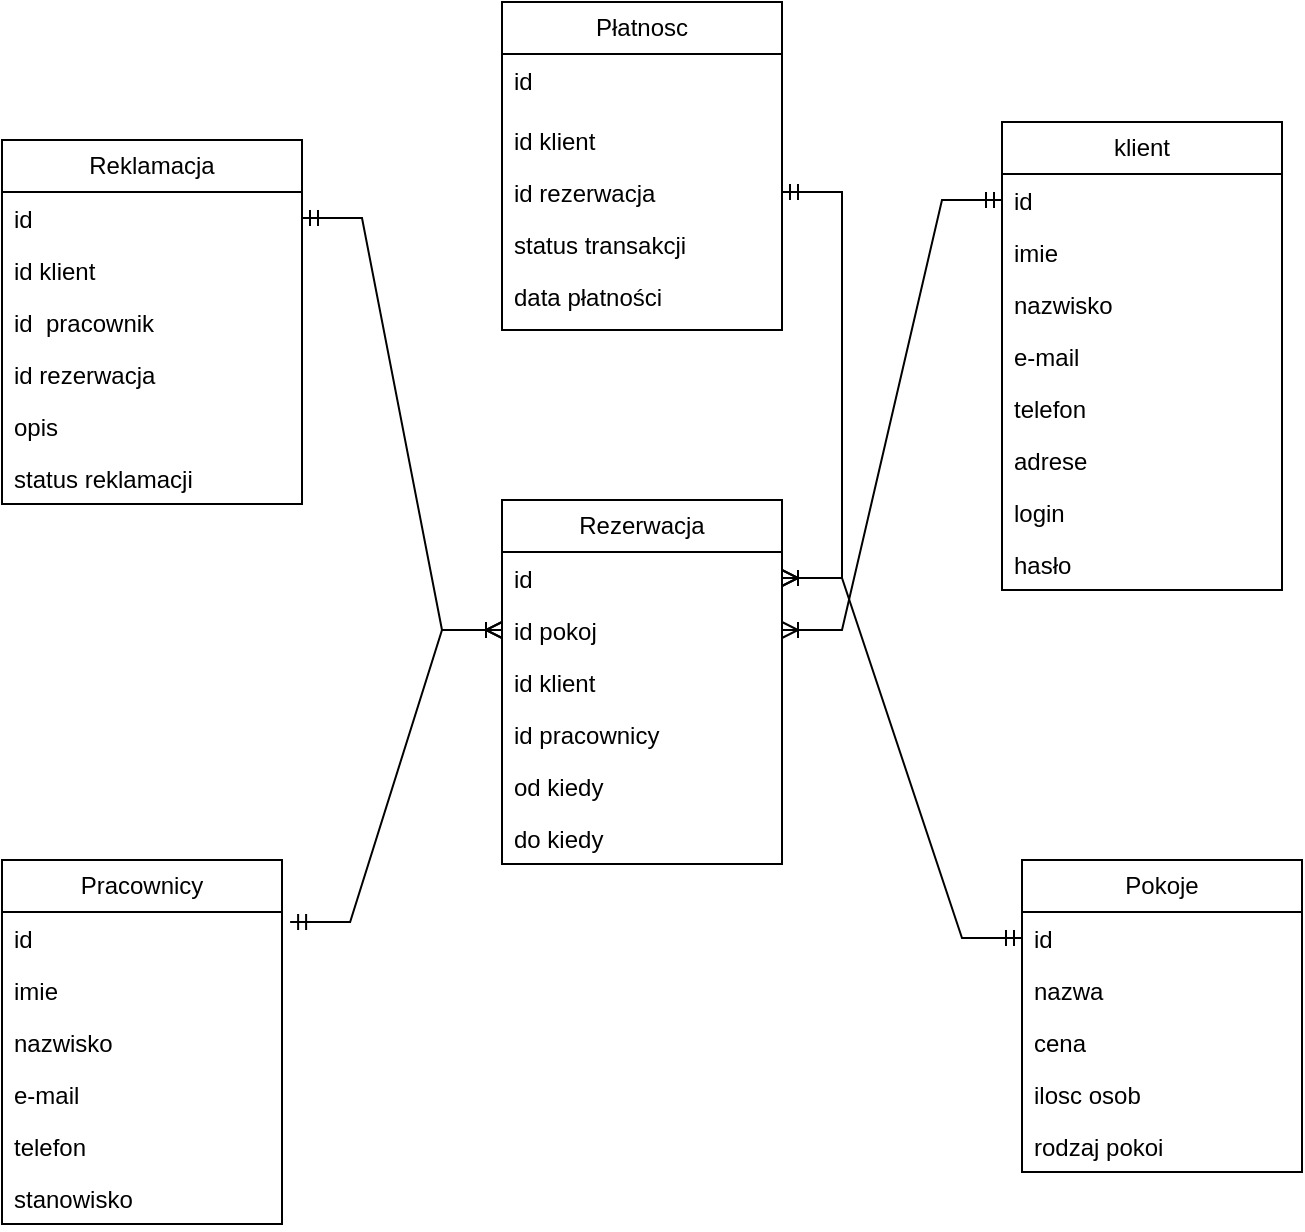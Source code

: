 <mxfile version="21.0.8" type="device"><diagram name="Strona-1" id="BfX5lzyRIZ5PYU9_DxdY"><mxGraphModel dx="810" dy="788" grid="1" gridSize="10" guides="1" tooltips="1" connect="1" arrows="1" fold="1" page="1" pageScale="1" pageWidth="827" pageHeight="1169" math="0" shadow="0"><root><mxCell id="0"/><mxCell id="1" parent="0"/><mxCell id="jEdVu5LNA6vv9fMwQTxF-1" value="Reklamacja" style="swimlane;fontStyle=0;childLayout=stackLayout;horizontal=1;startSize=26;fillColor=none;horizontalStack=0;resizeParent=1;resizeParentMax=0;resizeLast=0;collapsible=1;marginBottom=0;whiteSpace=wrap;html=1;" parent="1" vertex="1"><mxGeometry x="80" y="490" width="150" height="182" as="geometry"/></mxCell><mxCell id="jEdVu5LNA6vv9fMwQTxF-30" value="id&lt;br&gt;" style="text;strokeColor=none;fillColor=none;align=left;verticalAlign=top;spacingLeft=4;spacingRight=4;overflow=hidden;rotatable=0;points=[[0,0.5],[1,0.5]];portConstraint=eastwest;whiteSpace=wrap;html=1;" parent="jEdVu5LNA6vv9fMwQTxF-1" vertex="1"><mxGeometry y="26" width="150" height="26" as="geometry"/></mxCell><mxCell id="jEdVu5LNA6vv9fMwQTxF-2" value="id klient&lt;br&gt;" style="text;strokeColor=none;fillColor=none;align=left;verticalAlign=top;spacingLeft=4;spacingRight=4;overflow=hidden;rotatable=0;points=[[0,0.5],[1,0.5]];portConstraint=eastwest;whiteSpace=wrap;html=1;" parent="jEdVu5LNA6vv9fMwQTxF-1" vertex="1"><mxGeometry y="52" width="150" height="26" as="geometry"/></mxCell><mxCell id="jEdVu5LNA6vv9fMwQTxF-3" value="id&amp;nbsp; pracownik&lt;span style=&quot;white-space: pre;&quot;&gt;&#9;&lt;/span&gt;&lt;span style=&quot;white-space: pre;&quot;&gt;&#9;&lt;/span&gt;" style="text;strokeColor=none;fillColor=none;align=left;verticalAlign=top;spacingLeft=4;spacingRight=4;overflow=hidden;rotatable=0;points=[[0,0.5],[1,0.5]];portConstraint=eastwest;whiteSpace=wrap;html=1;" parent="jEdVu5LNA6vv9fMwQTxF-1" vertex="1"><mxGeometry y="78" width="150" height="26" as="geometry"/></mxCell><mxCell id="jEdVu5LNA6vv9fMwQTxF-21" value="id rezerwacja" style="text;strokeColor=none;fillColor=none;align=left;verticalAlign=top;spacingLeft=4;spacingRight=4;overflow=hidden;rotatable=0;points=[[0,0.5],[1,0.5]];portConstraint=eastwest;whiteSpace=wrap;html=1;" parent="jEdVu5LNA6vv9fMwQTxF-1" vertex="1"><mxGeometry y="104" width="150" height="26" as="geometry"/></mxCell><mxCell id="jEdVu5LNA6vv9fMwQTxF-4" value="opis&lt;br&gt;" style="text;strokeColor=none;fillColor=none;align=left;verticalAlign=top;spacingLeft=4;spacingRight=4;overflow=hidden;rotatable=0;points=[[0,0.5],[1,0.5]];portConstraint=eastwest;whiteSpace=wrap;html=1;" parent="jEdVu5LNA6vv9fMwQTxF-1" vertex="1"><mxGeometry y="130" width="150" height="26" as="geometry"/></mxCell><mxCell id="5QsctvSGu3nt2GehENdR-13" value="status reklamacji" style="text;strokeColor=none;fillColor=none;align=left;verticalAlign=top;spacingLeft=4;spacingRight=4;overflow=hidden;rotatable=0;points=[[0,0.5],[1,0.5]];portConstraint=eastwest;whiteSpace=wrap;html=1;" vertex="1" parent="jEdVu5LNA6vv9fMwQTxF-1"><mxGeometry y="156" width="150" height="26" as="geometry"/></mxCell><mxCell id="jEdVu5LNA6vv9fMwQTxF-5" value="klient" style="swimlane;fontStyle=0;childLayout=stackLayout;horizontal=1;startSize=26;fillColor=none;horizontalStack=0;resizeParent=1;resizeParentMax=0;resizeLast=0;collapsible=1;marginBottom=0;whiteSpace=wrap;html=1;" parent="1" vertex="1"><mxGeometry x="580" y="481" width="140" height="234" as="geometry"/></mxCell><mxCell id="5QsctvSGu3nt2GehENdR-7" value="id" style="text;strokeColor=none;fillColor=none;align=left;verticalAlign=top;spacingLeft=4;spacingRight=4;overflow=hidden;rotatable=0;points=[[0,0.5],[1,0.5]];portConstraint=eastwest;whiteSpace=wrap;html=1;" vertex="1" parent="jEdVu5LNA6vv9fMwQTxF-5"><mxGeometry y="26" width="140" height="26" as="geometry"/></mxCell><mxCell id="jEdVu5LNA6vv9fMwQTxF-7" value="imie" style="text;strokeColor=none;fillColor=none;align=left;verticalAlign=top;spacingLeft=4;spacingRight=4;overflow=hidden;rotatable=0;points=[[0,0.5],[1,0.5]];portConstraint=eastwest;whiteSpace=wrap;html=1;" parent="jEdVu5LNA6vv9fMwQTxF-5" vertex="1"><mxGeometry y="52" width="140" height="26" as="geometry"/></mxCell><mxCell id="jEdVu5LNA6vv9fMwQTxF-8" value="nazwisko" style="text;strokeColor=none;fillColor=none;align=left;verticalAlign=top;spacingLeft=4;spacingRight=4;overflow=hidden;rotatable=0;points=[[0,0.5],[1,0.5]];portConstraint=eastwest;whiteSpace=wrap;html=1;" parent="jEdVu5LNA6vv9fMwQTxF-5" vertex="1"><mxGeometry y="78" width="140" height="26" as="geometry"/></mxCell><mxCell id="jEdVu5LNA6vv9fMwQTxF-24" value="e-mail" style="text;strokeColor=none;fillColor=none;align=left;verticalAlign=top;spacingLeft=4;spacingRight=4;overflow=hidden;rotatable=0;points=[[0,0.5],[1,0.5]];portConstraint=eastwest;whiteSpace=wrap;html=1;" parent="jEdVu5LNA6vv9fMwQTxF-5" vertex="1"><mxGeometry y="104" width="140" height="26" as="geometry"/></mxCell><mxCell id="jEdVu5LNA6vv9fMwQTxF-23" value="telefon" style="text;strokeColor=none;fillColor=none;align=left;verticalAlign=top;spacingLeft=4;spacingRight=4;overflow=hidden;rotatable=0;points=[[0,0.5],[1,0.5]];portConstraint=eastwest;whiteSpace=wrap;html=1;" parent="jEdVu5LNA6vv9fMwQTxF-5" vertex="1"><mxGeometry y="130" width="140" height="26" as="geometry"/></mxCell><mxCell id="jEdVu5LNA6vv9fMwQTxF-25" value="adrese" style="text;strokeColor=none;fillColor=none;align=left;verticalAlign=top;spacingLeft=4;spacingRight=4;overflow=hidden;rotatable=0;points=[[0,0.5],[1,0.5]];portConstraint=eastwest;whiteSpace=wrap;html=1;" parent="jEdVu5LNA6vv9fMwQTxF-5" vertex="1"><mxGeometry y="156" width="140" height="26" as="geometry"/></mxCell><mxCell id="5QsctvSGu3nt2GehENdR-14" value="login" style="text;strokeColor=none;fillColor=none;align=left;verticalAlign=top;spacingLeft=4;spacingRight=4;overflow=hidden;rotatable=0;points=[[0,0.5],[1,0.5]];portConstraint=eastwest;whiteSpace=wrap;html=1;" vertex="1" parent="jEdVu5LNA6vv9fMwQTxF-5"><mxGeometry y="182" width="140" height="26" as="geometry"/></mxCell><mxCell id="5QsctvSGu3nt2GehENdR-15" value="hasło" style="text;strokeColor=none;fillColor=none;align=left;verticalAlign=top;spacingLeft=4;spacingRight=4;overflow=hidden;rotatable=0;points=[[0,0.5],[1,0.5]];portConstraint=eastwest;whiteSpace=wrap;html=1;" vertex="1" parent="jEdVu5LNA6vv9fMwQTxF-5"><mxGeometry y="208" width="140" height="26" as="geometry"/></mxCell><mxCell id="jEdVu5LNA6vv9fMwQTxF-9" value="Pracownicy" style="swimlane;fontStyle=0;childLayout=stackLayout;horizontal=1;startSize=26;fillColor=none;horizontalStack=0;resizeParent=1;resizeParentMax=0;resizeLast=0;collapsible=1;marginBottom=0;whiteSpace=wrap;html=1;" parent="1" vertex="1"><mxGeometry x="80" y="850" width="140" height="182" as="geometry"/></mxCell><mxCell id="jEdVu5LNA6vv9fMwQTxF-12" value="id&lt;br&gt;" style="text;strokeColor=none;fillColor=none;align=left;verticalAlign=top;spacingLeft=4;spacingRight=4;overflow=hidden;rotatable=0;points=[[0,0.5],[1,0.5]];portConstraint=eastwest;whiteSpace=wrap;html=1;" parent="jEdVu5LNA6vv9fMwQTxF-9" vertex="1"><mxGeometry y="26" width="140" height="26" as="geometry"/></mxCell><mxCell id="jEdVu5LNA6vv9fMwQTxF-10" value="imie" style="text;strokeColor=none;fillColor=none;align=left;verticalAlign=top;spacingLeft=4;spacingRight=4;overflow=hidden;rotatable=0;points=[[0,0.5],[1,0.5]];portConstraint=eastwest;whiteSpace=wrap;html=1;" parent="jEdVu5LNA6vv9fMwQTxF-9" vertex="1"><mxGeometry y="52" width="140" height="26" as="geometry"/></mxCell><mxCell id="jEdVu5LNA6vv9fMwQTxF-27" value="nazwisko" style="text;strokeColor=none;fillColor=none;align=left;verticalAlign=top;spacingLeft=4;spacingRight=4;overflow=hidden;rotatable=0;points=[[0,0.5],[1,0.5]];portConstraint=eastwest;whiteSpace=wrap;html=1;" parent="jEdVu5LNA6vv9fMwQTxF-9" vertex="1"><mxGeometry y="78" width="140" height="26" as="geometry"/></mxCell><mxCell id="jEdVu5LNA6vv9fMwQTxF-26" value="e-mail" style="text;strokeColor=none;fillColor=none;align=left;verticalAlign=top;spacingLeft=4;spacingRight=4;overflow=hidden;rotatable=0;points=[[0,0.5],[1,0.5]];portConstraint=eastwest;whiteSpace=wrap;html=1;" parent="jEdVu5LNA6vv9fMwQTxF-9" vertex="1"><mxGeometry y="104" width="140" height="26" as="geometry"/></mxCell><mxCell id="jEdVu5LNA6vv9fMwQTxF-11" value="telefon" style="text;strokeColor=none;fillColor=none;align=left;verticalAlign=top;spacingLeft=4;spacingRight=4;overflow=hidden;rotatable=0;points=[[0,0.5],[1,0.5]];portConstraint=eastwest;whiteSpace=wrap;html=1;" parent="jEdVu5LNA6vv9fMwQTxF-9" vertex="1"><mxGeometry y="130" width="140" height="26" as="geometry"/></mxCell><mxCell id="5QsctvSGu3nt2GehENdR-10" value="stanowisko" style="text;strokeColor=none;fillColor=none;align=left;verticalAlign=top;spacingLeft=4;spacingRight=4;overflow=hidden;rotatable=0;points=[[0,0.5],[1,0.5]];portConstraint=eastwest;whiteSpace=wrap;html=1;" vertex="1" parent="jEdVu5LNA6vv9fMwQTxF-9"><mxGeometry y="156" width="140" height="26" as="geometry"/></mxCell><mxCell id="jEdVu5LNA6vv9fMwQTxF-13" value="Pokoje" style="swimlane;fontStyle=0;childLayout=stackLayout;horizontal=1;startSize=26;fillColor=none;horizontalStack=0;resizeParent=1;resizeParentMax=0;resizeLast=0;collapsible=1;marginBottom=0;whiteSpace=wrap;html=1;" parent="1" vertex="1"><mxGeometry x="590" y="850" width="140" height="156" as="geometry"/></mxCell><mxCell id="jEdVu5LNA6vv9fMwQTxF-14" value="id" style="text;strokeColor=none;fillColor=none;align=left;verticalAlign=top;spacingLeft=4;spacingRight=4;overflow=hidden;rotatable=0;points=[[0,0.5],[1,0.5]];portConstraint=eastwest;whiteSpace=wrap;html=1;" parent="jEdVu5LNA6vv9fMwQTxF-13" vertex="1"><mxGeometry y="26" width="140" height="26" as="geometry"/></mxCell><mxCell id="jEdVu5LNA6vv9fMwQTxF-15" value="nazwa" style="text;strokeColor=none;fillColor=none;align=left;verticalAlign=top;spacingLeft=4;spacingRight=4;overflow=hidden;rotatable=0;points=[[0,0.5],[1,0.5]];portConstraint=eastwest;whiteSpace=wrap;html=1;" parent="jEdVu5LNA6vv9fMwQTxF-13" vertex="1"><mxGeometry y="52" width="140" height="26" as="geometry"/></mxCell><mxCell id="jEdVu5LNA6vv9fMwQTxF-16" value="cena" style="text;strokeColor=none;fillColor=none;align=left;verticalAlign=top;spacingLeft=4;spacingRight=4;overflow=hidden;rotatable=0;points=[[0,0.5],[1,0.5]];portConstraint=eastwest;whiteSpace=wrap;html=1;" parent="jEdVu5LNA6vv9fMwQTxF-13" vertex="1"><mxGeometry y="78" width="140" height="26" as="geometry"/></mxCell><mxCell id="5QsctvSGu3nt2GehENdR-3" value="ilosc osob&lt;br&gt;" style="text;strokeColor=none;fillColor=none;align=left;verticalAlign=top;spacingLeft=4;spacingRight=4;overflow=hidden;rotatable=0;points=[[0,0.5],[1,0.5]];portConstraint=eastwest;whiteSpace=wrap;html=1;" vertex="1" parent="jEdVu5LNA6vv9fMwQTxF-13"><mxGeometry y="104" width="140" height="26" as="geometry"/></mxCell><mxCell id="5QsctvSGu3nt2GehENdR-6" value="rodzaj pokoi" style="text;strokeColor=none;fillColor=none;align=left;verticalAlign=top;spacingLeft=4;spacingRight=4;overflow=hidden;rotatable=0;points=[[0,0.5],[1,0.5]];portConstraint=eastwest;whiteSpace=wrap;html=1;" vertex="1" parent="jEdVu5LNA6vv9fMwQTxF-13"><mxGeometry y="130" width="140" height="26" as="geometry"/></mxCell><mxCell id="jEdVu5LNA6vv9fMwQTxF-17" value="Rezerwacja" style="swimlane;fontStyle=0;childLayout=stackLayout;horizontal=1;startSize=26;fillColor=none;horizontalStack=0;resizeParent=1;resizeParentMax=0;resizeLast=0;collapsible=1;marginBottom=0;whiteSpace=wrap;html=1;" parent="1" vertex="1"><mxGeometry x="330" y="670" width="140" height="182" as="geometry"/></mxCell><mxCell id="jEdVu5LNA6vv9fMwQTxF-18" value="id" style="text;strokeColor=none;fillColor=none;align=left;verticalAlign=top;spacingLeft=4;spacingRight=4;overflow=hidden;rotatable=0;points=[[0,0.5],[1,0.5]];portConstraint=eastwest;whiteSpace=wrap;html=1;" parent="jEdVu5LNA6vv9fMwQTxF-17" vertex="1"><mxGeometry y="26" width="140" height="26" as="geometry"/></mxCell><mxCell id="jEdVu5LNA6vv9fMwQTxF-29" value="id pokoj" style="text;strokeColor=none;fillColor=none;align=left;verticalAlign=top;spacingLeft=4;spacingRight=4;overflow=hidden;rotatable=0;points=[[0,0.5],[1,0.5]];portConstraint=eastwest;whiteSpace=wrap;html=1;" parent="jEdVu5LNA6vv9fMwQTxF-17" vertex="1"><mxGeometry y="52" width="140" height="26" as="geometry"/></mxCell><mxCell id="5QsctvSGu3nt2GehENdR-21" value="id klient" style="text;strokeColor=none;fillColor=none;align=left;verticalAlign=top;spacingLeft=4;spacingRight=4;overflow=hidden;rotatable=0;points=[[0,0.5],[1,0.5]];portConstraint=eastwest;whiteSpace=wrap;html=1;" vertex="1" parent="jEdVu5LNA6vv9fMwQTxF-17"><mxGeometry y="78" width="140" height="26" as="geometry"/></mxCell><mxCell id="jEdVu5LNA6vv9fMwQTxF-19" value="id pracownicy" style="text;strokeColor=none;fillColor=none;align=left;verticalAlign=top;spacingLeft=4;spacingRight=4;overflow=hidden;rotatable=0;points=[[0,0.5],[1,0.5]];portConstraint=eastwest;whiteSpace=wrap;html=1;" parent="jEdVu5LNA6vv9fMwQTxF-17" vertex="1"><mxGeometry y="104" width="140" height="26" as="geometry"/></mxCell><mxCell id="5QsctvSGu3nt2GehENdR-16" value="od kiedy" style="text;strokeColor=none;fillColor=none;align=left;verticalAlign=top;spacingLeft=4;spacingRight=4;overflow=hidden;rotatable=0;points=[[0,0.5],[1,0.5]];portConstraint=eastwest;whiteSpace=wrap;html=1;" vertex="1" parent="jEdVu5LNA6vv9fMwQTxF-17"><mxGeometry y="130" width="140" height="26" as="geometry"/></mxCell><mxCell id="5QsctvSGu3nt2GehENdR-17" value="do kiedy" style="text;strokeColor=none;fillColor=none;align=left;verticalAlign=top;spacingLeft=4;spacingRight=4;overflow=hidden;rotatable=0;points=[[0,0.5],[1,0.5]];portConstraint=eastwest;whiteSpace=wrap;html=1;" vertex="1" parent="jEdVu5LNA6vv9fMwQTxF-17"><mxGeometry y="156" width="140" height="26" as="geometry"/></mxCell><mxCell id="5QsctvSGu3nt2GehENdR-8" value="" style="edgeStyle=entityRelationEdgeStyle;fontSize=12;html=1;endArrow=ERoneToMany;startArrow=ERmandOne;rounded=0;entryX=0;entryY=0.5;entryDx=0;entryDy=0;exitX=1.029;exitY=0.192;exitDx=0;exitDy=0;exitPerimeter=0;" edge="1" parent="1" source="jEdVu5LNA6vv9fMwQTxF-12" target="jEdVu5LNA6vv9fMwQTxF-29"><mxGeometry width="100" height="100" relative="1" as="geometry"><mxPoint x="320" y="590" as="sourcePoint"/><mxPoint x="420" y="490" as="targetPoint"/></mxGeometry></mxCell><mxCell id="5QsctvSGu3nt2GehENdR-9" value="" style="edgeStyle=entityRelationEdgeStyle;fontSize=12;html=1;endArrow=ERoneToMany;startArrow=ERmandOne;rounded=0;entryX=1;entryY=0.5;entryDx=0;entryDy=0;exitX=0;exitY=0.5;exitDx=0;exitDy=0;" edge="1" parent="1" source="5QsctvSGu3nt2GehENdR-7" target="jEdVu5LNA6vv9fMwQTxF-29"><mxGeometry width="100" height="100" relative="1" as="geometry"><mxPoint x="364" y="616" as="sourcePoint"/><mxPoint x="470" y="470" as="targetPoint"/></mxGeometry></mxCell><mxCell id="5QsctvSGu3nt2GehENdR-11" value="" style="edgeStyle=entityRelationEdgeStyle;fontSize=12;html=1;endArrow=ERoneToMany;startArrow=ERmandOne;rounded=0;entryX=1;entryY=0.5;entryDx=0;entryDy=0;exitX=0;exitY=0.5;exitDx=0;exitDy=0;" edge="1" parent="1" source="jEdVu5LNA6vv9fMwQTxF-14" target="jEdVu5LNA6vv9fMwQTxF-18"><mxGeometry width="100" height="100" relative="1" as="geometry"><mxPoint x="347" y="1056" as="sourcePoint"/><mxPoint x="453" y="910" as="targetPoint"/></mxGeometry></mxCell><mxCell id="5QsctvSGu3nt2GehENdR-12" value="" style="edgeStyle=entityRelationEdgeStyle;fontSize=12;html=1;endArrow=ERoneToMany;startArrow=ERmandOne;rounded=0;exitX=1;exitY=0.5;exitDx=0;exitDy=0;" edge="1" parent="1" source="jEdVu5LNA6vv9fMwQTxF-30" target="jEdVu5LNA6vv9fMwQTxF-29"><mxGeometry width="100" height="100" relative="1" as="geometry"><mxPoint x="308" y="576" as="sourcePoint"/><mxPoint x="330" y="730" as="targetPoint"/></mxGeometry></mxCell><mxCell id="5QsctvSGu3nt2GehENdR-25" value="Płatnosc" style="swimlane;fontStyle=0;childLayout=stackLayout;horizontal=1;startSize=26;fillColor=none;horizontalStack=0;resizeParent=1;resizeParentMax=0;resizeLast=0;collapsible=1;marginBottom=0;whiteSpace=wrap;html=1;" vertex="1" parent="1"><mxGeometry x="330" y="421" width="140" height="164" as="geometry"/></mxCell><mxCell id="5QsctvSGu3nt2GehENdR-19" value="id" style="text;strokeColor=none;fillColor=none;align=left;verticalAlign=top;spacingLeft=4;spacingRight=4;overflow=hidden;rotatable=0;points=[[0,0.5],[1,0.5]];portConstraint=eastwest;whiteSpace=wrap;html=1;" vertex="1" parent="5QsctvSGu3nt2GehENdR-25"><mxGeometry y="26" width="140" height="30" as="geometry"/></mxCell><mxCell id="jEdVu5LNA6vv9fMwQTxF-20" value="id klient" style="text;strokeColor=none;fillColor=none;align=left;verticalAlign=top;spacingLeft=4;spacingRight=4;overflow=hidden;rotatable=0;points=[[0,0.5],[1,0.5]];portConstraint=eastwest;whiteSpace=wrap;html=1;" parent="5QsctvSGu3nt2GehENdR-25" vertex="1"><mxGeometry y="56" width="140" height="26" as="geometry"/></mxCell><mxCell id="5QsctvSGu3nt2GehENdR-23" value="id rezerwacja" style="text;strokeColor=none;fillColor=none;align=left;verticalAlign=top;spacingLeft=4;spacingRight=4;overflow=hidden;rotatable=0;points=[[0,0.5],[1,0.5]];portConstraint=eastwest;whiteSpace=wrap;html=1;" vertex="1" parent="5QsctvSGu3nt2GehENdR-25"><mxGeometry y="82" width="140" height="26" as="geometry"/></mxCell><mxCell id="5QsctvSGu3nt2GehENdR-20" value="status transakcji" style="text;strokeColor=none;fillColor=none;align=left;verticalAlign=top;spacingLeft=4;spacingRight=4;overflow=hidden;rotatable=0;points=[[0,0.5],[1,0.5]];portConstraint=eastwest;whiteSpace=wrap;html=1;" vertex="1" parent="5QsctvSGu3nt2GehENdR-25"><mxGeometry y="108" width="140" height="26" as="geometry"/></mxCell><mxCell id="5QsctvSGu3nt2GehENdR-22" value="data płatności" style="text;strokeColor=none;fillColor=none;align=left;verticalAlign=top;spacingLeft=4;spacingRight=4;overflow=hidden;rotatable=0;points=[[0,0.5],[1,0.5]];portConstraint=eastwest;whiteSpace=wrap;html=1;" vertex="1" parent="5QsctvSGu3nt2GehENdR-25"><mxGeometry y="134" width="140" height="30" as="geometry"/></mxCell><mxCell id="5QsctvSGu3nt2GehENdR-29" value="" style="edgeStyle=entityRelationEdgeStyle;fontSize=12;html=1;endArrow=ERoneToMany;startArrow=ERmandOne;rounded=0;exitX=1;exitY=0.5;exitDx=0;exitDy=0;" edge="1" parent="1" source="5QsctvSGu3nt2GehENdR-23" target="jEdVu5LNA6vv9fMwQTxF-18"><mxGeometry width="100" height="100" relative="1" as="geometry"><mxPoint x="450" y="470" as="sourcePoint"/><mxPoint x="550" y="676" as="targetPoint"/></mxGeometry></mxCell></root></mxGraphModel></diagram></mxfile>